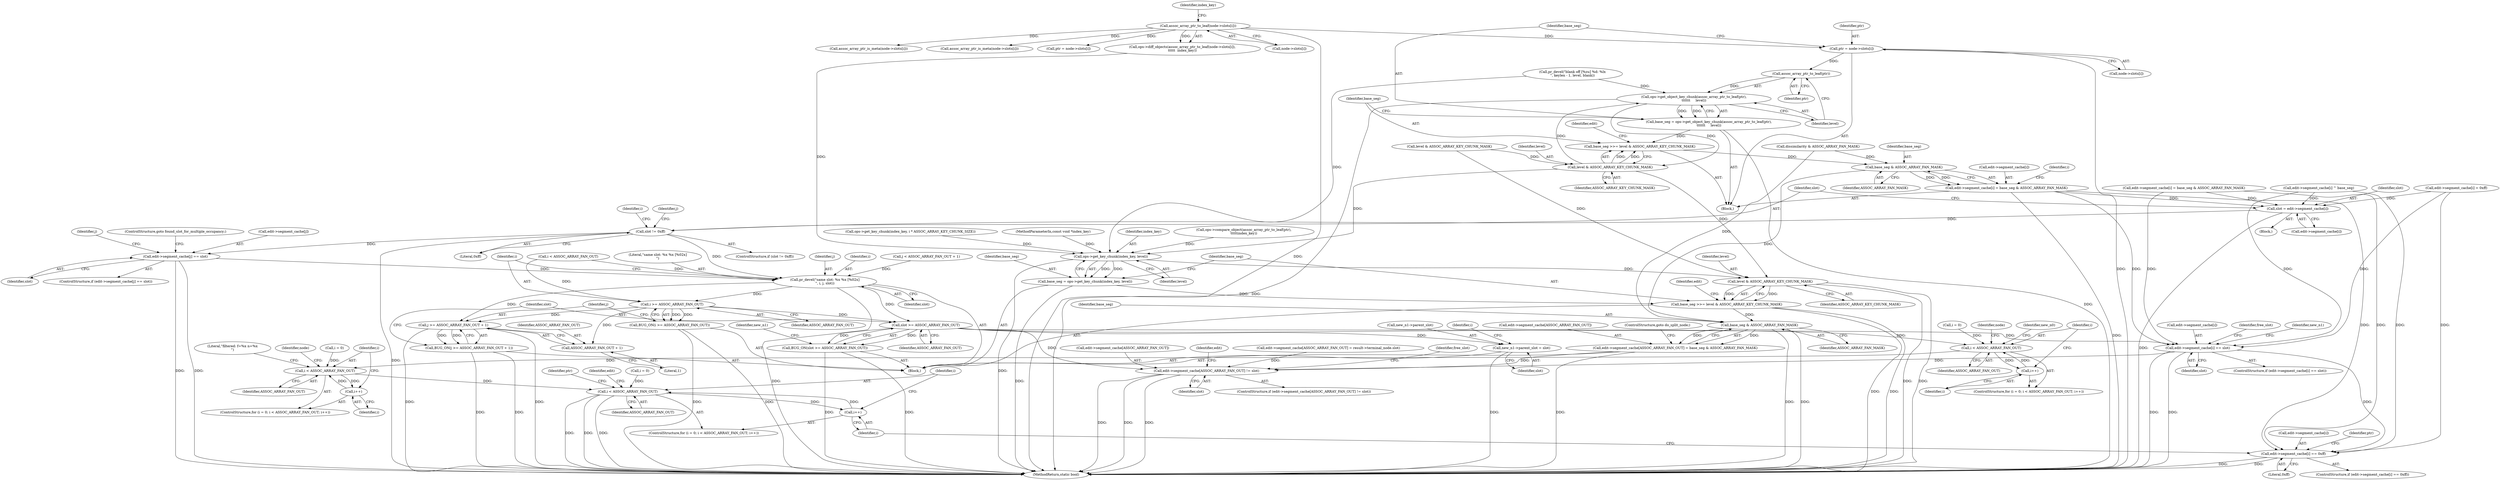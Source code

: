 digraph "0_linux_8d4a2ec1e0b41b0cf9a0c5cd4511da7f8e4f3de2@pointer" {
"1001214" [label="(Call,assoc_array_ptr_to_leaf(ptr))"];
"1001204" [label="(Call,ptr = node->slots[i])"];
"1001020" [label="(Call,assoc_array_ptr_to_leaf(node->slots[i]))"];
"1001213" [label="(Call,ops->get_object_key_chunk(assoc_array_ptr_to_leaf(ptr),\n\t\t\t\t\t\t     level))"];
"1001211" [label="(Call,base_seg = ops->get_object_key_chunk(assoc_array_ptr_to_leaf(ptr),\n\t\t\t\t\t\t     level))"];
"1001217" [label="(Call,base_seg >>= level & ASSOC_ARRAY_KEY_CHUNK_MASK)"];
"1001228" [label="(Call,base_seg & ASSOC_ARRAY_FAN_MASK)"];
"1001222" [label="(Call,edit->segment_cache[i] = base_seg & ASSOC_ARRAY_FAN_MASK)"];
"1000478" [label="(Call,slot = edit->segment_cache[i])"];
"1000486" [label="(Call,slot != 0xff)"];
"1000503" [label="(Call,edit->segment_cache[j] == slot)"];
"1000512" [label="(Call,pr_devel(\"same slot: %x %x [%02x]\n\", i, j, slot))"];
"1000518" [label="(Call,i >= ASSOC_ARRAY_FAN_OUT)"];
"1000517" [label="(Call,BUG_ON(i >= ASSOC_ARRAY_FAN_OUT))"];
"1000522" [label="(Call,j >= ASSOC_ARRAY_FAN_OUT + 1)"];
"1000521" [label="(Call,BUG_ON(j >= ASSOC_ARRAY_FAN_OUT + 1))"];
"1000524" [label="(Call,ASSOC_ARRAY_FAN_OUT + 1)"];
"1000528" [label="(Call,slot >= ASSOC_ARRAY_FAN_OUT)"];
"1000527" [label="(Call,BUG_ON(slot >= ASSOC_ARRAY_FAN_OUT))"];
"1000531" [label="(Call,new_n1->parent_slot = slot)"];
"1000540" [label="(Call,i < ASSOC_ARRAY_FAN_OUT)"];
"1000543" [label="(Call,i++)"];
"1000598" [label="(Call,i < ASSOC_ARRAY_FAN_OUT)"];
"1000601" [label="(Call,i++)"];
"1000732" [label="(Call,i < ASSOC_ARRAY_FAN_OUT)"];
"1000735" [label="(Call,i++)"];
"1000613" [label="(Call,edit->segment_cache[i] == slot)"];
"1000666" [label="(Call,edit->segment_cache[ASSOC_ARRAY_FAN_OUT] != slot)"];
"1000739" [label="(Call,edit->segment_cache[i] == 0xff)"];
"1001247" [label="(Call,base_seg & ASSOC_ARRAY_FAN_MASK)"];
"1001241" [label="(Call,edit->segment_cache[ASSOC_ARRAY_FAN_OUT] = base_seg & ASSOC_ARRAY_FAN_MASK)"];
"1001219" [label="(Call,level & ASSOC_ARRAY_KEY_CHUNK_MASK)"];
"1001233" [label="(Call,ops->get_key_chunk(index_key, level))"];
"1001231" [label="(Call,base_seg = ops->get_key_chunk(index_key, level))"];
"1001236" [label="(Call,base_seg >>= level & ASSOC_ARRAY_KEY_CHUNK_MASK)"];
"1001238" [label="(Call,level & ASSOC_ARRAY_KEY_CHUNK_MASK)"];
"1000491" [label="(Identifier,j)"];
"1001175" [label="(Call,level & ASSOC_ARRAY_KEY_CHUNK_MASK)"];
"1000480" [label="(Call,edit->segment_cache[i])"];
"1000485" [label="(ControlStructure,if (slot != 0xff))"];
"1000526" [label="(Literal,1)"];
"1000472" [label="(Call,i < ASSOC_ARRAY_FAN_OUT)"];
"1000594" [label="(ControlStructure,for (i = 0; i < ASSOC_ARRAY_FAN_OUT; i++))"];
"1000728" [label="(ControlStructure,for (i = 0; i < ASSOC_ARRAY_FAN_OUT; i++))"];
"1000608" [label="(Identifier,node)"];
"1000541" [label="(Identifier,i)"];
"1001230" [label="(Identifier,ASSOC_ARRAY_FAN_MASK)"];
"1001225" [label="(Identifier,edit)"];
"1000512" [label="(Call,pr_devel(\"same slot: %x %x [%02x]\n\", i, j, slot))"];
"1000203" [label="(Call,ops->compare_object(assoc_array_ptr_to_leaf(ptr),\n\t\t\t\t\tindex_key))"];
"1000612" [label="(ControlStructure,if (edit->segment_cache[i] == slot))"];
"1000742" [label="(Identifier,edit)"];
"1000522" [label="(Call,j >= ASSOC_ARRAY_FAN_OUT + 1)"];
"1001204" [label="(Call,ptr = node->slots[i])"];
"1000520" [label="(Identifier,ASSOC_ARRAY_FAN_OUT)"];
"1000510" [label="(ControlStructure,goto found_slot_for_multiple_occupancy;)"];
"1000514" [label="(Identifier,i)"];
"1000666" [label="(Call,edit->segment_cache[ASSOC_ARRAY_FAN_OUT] != slot)"];
"1000536" [label="(ControlStructure,for (i = 0; i < ASSOC_ARRAY_FAN_OUT; i++))"];
"1000602" [label="(Identifier,i)"];
"1000549" [label="(Identifier,node)"];
"1000598" [label="(Call,i < ASSOC_ARRAY_FAN_OUT)"];
"1000543" [label="(Call,i++)"];
"1000624" [label="(Identifier,new_n1)"];
"1000599" [label="(Identifier,i)"];
"1000732" [label="(Call,i < ASSOC_ARRAY_FAN_OUT)"];
"1000595" [label="(Call,i = 0)"];
"1001248" [label="(Identifier,base_seg)"];
"1001241" [label="(Call,edit->segment_cache[ASSOC_ARRAY_FAN_OUT] = base_seg & ASSOC_ARRAY_FAN_MASK)"];
"1001020" [label="(Call,assoc_array_ptr_to_leaf(node->slots[i]))"];
"1001247" [label="(Call,base_seg & ASSOC_ARRAY_FAN_MASK)"];
"1001021" [label="(Call,node->slots[i])"];
"1000605" [label="(Call,assoc_array_ptr_is_meta(node->slots[i]))"];
"1001202" [label="(Identifier,i)"];
"1000672" [label="(Identifier,slot)"];
"1000156" [label="(Call,edit->segment_cache[ASSOC_ARRAY_FAN_OUT] = result->terminal_node.slot)"];
"1000540" [label="(Call,i < ASSOC_ARRAY_FAN_OUT)"];
"1000542" [label="(Identifier,ASSOC_ARRAY_FAN_OUT)"];
"1000614" [label="(Call,edit->segment_cache[i])"];
"1000495" [label="(Call,j < ASSOC_ARRAY_FAN_OUT + 1)"];
"1000517" [label="(Call,BUG_ON(i >= ASSOC_ARRAY_FAN_OUT))"];
"1000544" [label="(Identifier,i)"];
"1000504" [label="(Call,edit->segment_cache[j])"];
"1001242" [label="(Call,edit->segment_cache[ASSOC_ARRAY_FAN_OUT])"];
"1000531" [label="(Call,new_n1->parent_slot = slot)"];
"1000575" [label="(Identifier,new_n0)"];
"1001213" [label="(Call,ops->get_object_key_chunk(assoc_array_ptr_to_leaf(ptr),\n\t\t\t\t\t\t     level))"];
"1000532" [label="(Call,new_n1->parent_slot)"];
"1000478" [label="(Call,slot = edit->segment_cache[i])"];
"1000665" [label="(ControlStructure,if (edit->segment_cache[ASSOC_ARRAY_FAN_OUT] != slot))"];
"1000739" [label="(Call,edit->segment_cache[i] == 0xff)"];
"1001223" [label="(Call,edit->segment_cache[i])"];
"1001220" [label="(Identifier,level)"];
"1001222" [label="(Call,edit->segment_cache[i] = base_seg & ASSOC_ARRAY_FAN_MASK)"];
"1001166" [label="(Call,ops->get_key_chunk(index_key, i * ASSOC_ARRAY_KEY_CHUNK_SIZE))"];
"1000546" [label="(Call,assoc_array_ptr_is_meta(node->slots[i]))"];
"1000535" [label="(Identifier,slot)"];
"1001205" [label="(Identifier,ptr)"];
"1000747" [label="(Call,ptr = node->slots[i])"];
"1000397" [label="(Call,dissimilarity & ASSOC_ARRAY_FAN_MASK)"];
"1001228" [label="(Call,base_seg & ASSOC_ARRAY_FAN_MASK)"];
"1000502" [label="(ControlStructure,if (edit->segment_cache[j] == slot))"];
"1001239" [label="(Identifier,level)"];
"1000524" [label="(Call,ASSOC_ARRAY_FAN_OUT + 1)"];
"1001244" [label="(Identifier,edit)"];
"1000529" [label="(Identifier,slot)"];
"1001019" [label="(Call,ops->diff_objects(assoc_array_ptr_to_leaf(node->slots[i]),\n\t\t\t\t\t  index_key))"];
"1000513" [label="(Literal,\"same slot: %x %x [%02x]\n\")"];
"1000600" [label="(Identifier,ASSOC_ARRAY_FAN_OUT)"];
"1000527" [label="(Call,BUG_ON(slot >= ASSOC_ARRAY_FAN_OUT))"];
"1000533" [label="(Identifier,new_n1)"];
"1000486" [label="(Call,slot != 0xff)"];
"1000677" [label="(Identifier,free_slot)"];
"1001235" [label="(Identifier,level)"];
"1000738" [label="(ControlStructure,if (edit->segment_cache[i] == 0xff))"];
"1000530" [label="(Identifier,ASSOC_ARRAY_FAN_OUT)"];
"1000501" [label="(Identifier,j)"];
"1001203" [label="(Block,)"];
"1000327" [label="(Call,edit->segment_cache[i] = 0xff)"];
"1000528" [label="(Call,slot >= ASSOC_ARRAY_FAN_OUT)"];
"1000385" [label="(Call,edit->segment_cache[i] ^ base_seg)"];
"1000120" [label="(MethodParameterIn,const void *index_key)"];
"1000525" [label="(Identifier,ASSOC_ARRAY_FAN_OUT)"];
"1001214" [label="(Call,assoc_array_ptr_to_leaf(ptr))"];
"1000523" [label="(Identifier,j)"];
"1000537" [label="(Call,i = 0)"];
"1001229" [label="(Identifier,base_seg)"];
"1000516" [label="(Identifier,slot)"];
"1001216" [label="(Identifier,level)"];
"1001215" [label="(Identifier,ptr)"];
"1001236" [label="(Call,base_seg >>= level & ASSOC_ARRAY_KEY_CHUNK_MASK)"];
"1000519" [label="(Identifier,i)"];
"1001232" [label="(Identifier,base_seg)"];
"1001240" [label="(Identifier,ASSOC_ARRAY_KEY_CHUNK_MASK)"];
"1000662" [label="(Literal,\"filtered: f=%x n=%x\n\")"];
"1001221" [label="(Identifier,ASSOC_ARRAY_KEY_CHUNK_MASK)"];
"1000734" [label="(Identifier,ASSOC_ARRAY_FAN_OUT)"];
"1000479" [label="(Identifier,slot)"];
"1000349" [label="(Call,edit->segment_cache[i] = base_seg & ASSOC_ARRAY_FAN_MASK)"];
"1001178" [label="(Call,pr_devel(\"blank off [%zu] %d: %lx\n\", keylen - 1, level, blank))"];
"1000477" [label="(Block,)"];
"1001233" [label="(Call,ops->get_key_chunk(index_key, level))"];
"1001211" [label="(Call,base_seg = ops->get_object_key_chunk(assoc_array_ptr_to_leaf(ptr),\n\t\t\t\t\t\t     level))"];
"1001234" [label="(Identifier,index_key)"];
"1000521" [label="(Call,BUG_ON(j >= ASSOC_ARRAY_FAN_OUT + 1))"];
"1001217" [label="(Call,base_seg >>= level & ASSOC_ARRAY_KEY_CHUNK_MASK)"];
"1001249" [label="(Identifier,ASSOC_ARRAY_FAN_MASK)"];
"1000740" [label="(Call,edit->segment_cache[i])"];
"1001238" [label="(Call,level & ASSOC_ARRAY_KEY_CHUNK_MASK)"];
"1001231" [label="(Call,base_seg = ops->get_key_chunk(index_key, level))"];
"1000518" [label="(Call,i >= ASSOC_ARRAY_FAN_OUT)"];
"1000729" [label="(Call,i = 0)"];
"1000601" [label="(Call,i++)"];
"1000503" [label="(Call,edit->segment_cache[j] == slot)"];
"1000619" [label="(Identifier,slot)"];
"1000487" [label="(Identifier,slot)"];
"1000509" [label="(Identifier,slot)"];
"1001206" [label="(Call,node->slots[i])"];
"1000735" [label="(Call,i++)"];
"1000613" [label="(Call,edit->segment_cache[i] == slot)"];
"1001212" [label="(Identifier,base_seg)"];
"1000667" [label="(Call,edit->segment_cache[ASSOC_ARRAY_FAN_OUT])"];
"1000538" [label="(Identifier,i)"];
"1000733" [label="(Identifier,i)"];
"1000792" [label="(Identifier,ptr)"];
"1001250" [label="(ControlStructure,goto do_split_node;)"];
"1000745" [label="(Literal,0xff)"];
"1000704" [label="(Identifier,edit)"];
"1000476" [label="(Identifier,i)"];
"1001219" [label="(Call,level & ASSOC_ARRAY_KEY_CHUNK_MASK)"];
"1001218" [label="(Identifier,base_seg)"];
"1000642" [label="(Identifier,free_slot)"];
"1000488" [label="(Literal,0xff)"];
"1001251" [label="(MethodReturn,static bool)"];
"1000736" [label="(Identifier,i)"];
"1000515" [label="(Identifier,j)"];
"1001237" [label="(Identifier,base_seg)"];
"1000748" [label="(Identifier,ptr)"];
"1000122" [label="(Block,)"];
"1001026" [label="(Identifier,index_key)"];
"1001214" -> "1001213"  [label="AST: "];
"1001214" -> "1001215"  [label="CFG: "];
"1001215" -> "1001214"  [label="AST: "];
"1001216" -> "1001214"  [label="CFG: "];
"1001214" -> "1001213"  [label="DDG: "];
"1001204" -> "1001214"  [label="DDG: "];
"1001204" -> "1001203"  [label="AST: "];
"1001204" -> "1001206"  [label="CFG: "];
"1001205" -> "1001204"  [label="AST: "];
"1001206" -> "1001204"  [label="AST: "];
"1001212" -> "1001204"  [label="CFG: "];
"1001204" -> "1001251"  [label="DDG: "];
"1001020" -> "1001204"  [label="DDG: "];
"1001020" -> "1001019"  [label="AST: "];
"1001020" -> "1001021"  [label="CFG: "];
"1001021" -> "1001020"  [label="AST: "];
"1001026" -> "1001020"  [label="CFG: "];
"1001020" -> "1001251"  [label="DDG: "];
"1001020" -> "1000546"  [label="DDG: "];
"1001020" -> "1000605"  [label="DDG: "];
"1001020" -> "1000747"  [label="DDG: "];
"1001020" -> "1001019"  [label="DDG: "];
"1001213" -> "1001211"  [label="AST: "];
"1001213" -> "1001216"  [label="CFG: "];
"1001216" -> "1001213"  [label="AST: "];
"1001211" -> "1001213"  [label="CFG: "];
"1001213" -> "1001251"  [label="DDG: "];
"1001213" -> "1001211"  [label="DDG: "];
"1001213" -> "1001211"  [label="DDG: "];
"1001219" -> "1001213"  [label="DDG: "];
"1001178" -> "1001213"  [label="DDG: "];
"1001213" -> "1001219"  [label="DDG: "];
"1001211" -> "1001203"  [label="AST: "];
"1001212" -> "1001211"  [label="AST: "];
"1001218" -> "1001211"  [label="CFG: "];
"1001211" -> "1001251"  [label="DDG: "];
"1001211" -> "1001217"  [label="DDG: "];
"1001217" -> "1001203"  [label="AST: "];
"1001217" -> "1001219"  [label="CFG: "];
"1001218" -> "1001217"  [label="AST: "];
"1001219" -> "1001217"  [label="AST: "];
"1001225" -> "1001217"  [label="CFG: "];
"1001219" -> "1001217"  [label="DDG: "];
"1001219" -> "1001217"  [label="DDG: "];
"1001217" -> "1001228"  [label="DDG: "];
"1001228" -> "1001222"  [label="AST: "];
"1001228" -> "1001230"  [label="CFG: "];
"1001229" -> "1001228"  [label="AST: "];
"1001230" -> "1001228"  [label="AST: "];
"1001222" -> "1001228"  [label="CFG: "];
"1001228" -> "1001222"  [label="DDG: "];
"1001228" -> "1001222"  [label="DDG: "];
"1000397" -> "1001228"  [label="DDG: "];
"1001228" -> "1001247"  [label="DDG: "];
"1001222" -> "1001203"  [label="AST: "];
"1001223" -> "1001222"  [label="AST: "];
"1001202" -> "1001222"  [label="CFG: "];
"1001222" -> "1001251"  [label="DDG: "];
"1001222" -> "1000478"  [label="DDG: "];
"1001222" -> "1000613"  [label="DDG: "];
"1001222" -> "1000739"  [label="DDG: "];
"1000478" -> "1000477"  [label="AST: "];
"1000478" -> "1000480"  [label="CFG: "];
"1000479" -> "1000478"  [label="AST: "];
"1000480" -> "1000478"  [label="AST: "];
"1000487" -> "1000478"  [label="CFG: "];
"1000478" -> "1001251"  [label="DDG: "];
"1000327" -> "1000478"  [label="DDG: "];
"1000349" -> "1000478"  [label="DDG: "];
"1000385" -> "1000478"  [label="DDG: "];
"1000478" -> "1000486"  [label="DDG: "];
"1000486" -> "1000485"  [label="AST: "];
"1000486" -> "1000488"  [label="CFG: "];
"1000487" -> "1000486"  [label="AST: "];
"1000488" -> "1000486"  [label="AST: "];
"1000491" -> "1000486"  [label="CFG: "];
"1000476" -> "1000486"  [label="CFG: "];
"1000486" -> "1001251"  [label="DDG: "];
"1000486" -> "1000503"  [label="DDG: "];
"1000486" -> "1000512"  [label="DDG: "];
"1000503" -> "1000502"  [label="AST: "];
"1000503" -> "1000509"  [label="CFG: "];
"1000504" -> "1000503"  [label="AST: "];
"1000509" -> "1000503"  [label="AST: "];
"1000510" -> "1000503"  [label="CFG: "];
"1000501" -> "1000503"  [label="CFG: "];
"1000503" -> "1001251"  [label="DDG: "];
"1000503" -> "1001251"  [label="DDG: "];
"1000503" -> "1000512"  [label="DDG: "];
"1000512" -> "1000122"  [label="AST: "];
"1000512" -> "1000516"  [label="CFG: "];
"1000513" -> "1000512"  [label="AST: "];
"1000514" -> "1000512"  [label="AST: "];
"1000515" -> "1000512"  [label="AST: "];
"1000516" -> "1000512"  [label="AST: "];
"1000519" -> "1000512"  [label="CFG: "];
"1000512" -> "1001251"  [label="DDG: "];
"1000472" -> "1000512"  [label="DDG: "];
"1000495" -> "1000512"  [label="DDG: "];
"1000512" -> "1000518"  [label="DDG: "];
"1000512" -> "1000522"  [label="DDG: "];
"1000512" -> "1000528"  [label="DDG: "];
"1000518" -> "1000517"  [label="AST: "];
"1000518" -> "1000520"  [label="CFG: "];
"1000519" -> "1000518"  [label="AST: "];
"1000520" -> "1000518"  [label="AST: "];
"1000517" -> "1000518"  [label="CFG: "];
"1000518" -> "1000517"  [label="DDG: "];
"1000518" -> "1000517"  [label="DDG: "];
"1000472" -> "1000518"  [label="DDG: "];
"1000518" -> "1000522"  [label="DDG: "];
"1000518" -> "1000524"  [label="DDG: "];
"1000518" -> "1000528"  [label="DDG: "];
"1000517" -> "1000122"  [label="AST: "];
"1000523" -> "1000517"  [label="CFG: "];
"1000517" -> "1001251"  [label="DDG: "];
"1000517" -> "1001251"  [label="DDG: "];
"1000522" -> "1000521"  [label="AST: "];
"1000522" -> "1000524"  [label="CFG: "];
"1000523" -> "1000522"  [label="AST: "];
"1000524" -> "1000522"  [label="AST: "];
"1000521" -> "1000522"  [label="CFG: "];
"1000522" -> "1001251"  [label="DDG: "];
"1000522" -> "1001251"  [label="DDG: "];
"1000522" -> "1000521"  [label="DDG: "];
"1000522" -> "1000521"  [label="DDG: "];
"1000521" -> "1000122"  [label="AST: "];
"1000529" -> "1000521"  [label="CFG: "];
"1000521" -> "1001251"  [label="DDG: "];
"1000521" -> "1001251"  [label="DDG: "];
"1000524" -> "1000526"  [label="CFG: "];
"1000525" -> "1000524"  [label="AST: "];
"1000526" -> "1000524"  [label="AST: "];
"1000528" -> "1000527"  [label="AST: "];
"1000528" -> "1000530"  [label="CFG: "];
"1000529" -> "1000528"  [label="AST: "];
"1000530" -> "1000528"  [label="AST: "];
"1000527" -> "1000528"  [label="CFG: "];
"1000528" -> "1000527"  [label="DDG: "];
"1000528" -> "1000527"  [label="DDG: "];
"1000528" -> "1000531"  [label="DDG: "];
"1000528" -> "1000540"  [label="DDG: "];
"1000528" -> "1000613"  [label="DDG: "];
"1000528" -> "1000666"  [label="DDG: "];
"1000527" -> "1000122"  [label="AST: "];
"1000533" -> "1000527"  [label="CFG: "];
"1000527" -> "1001251"  [label="DDG: "];
"1000527" -> "1001251"  [label="DDG: "];
"1000531" -> "1000122"  [label="AST: "];
"1000531" -> "1000535"  [label="CFG: "];
"1000532" -> "1000531"  [label="AST: "];
"1000535" -> "1000531"  [label="AST: "];
"1000538" -> "1000531"  [label="CFG: "];
"1000531" -> "1001251"  [label="DDG: "];
"1000540" -> "1000536"  [label="AST: "];
"1000540" -> "1000542"  [label="CFG: "];
"1000541" -> "1000540"  [label="AST: "];
"1000542" -> "1000540"  [label="AST: "];
"1000549" -> "1000540"  [label="CFG: "];
"1000575" -> "1000540"  [label="CFG: "];
"1000543" -> "1000540"  [label="DDG: "];
"1000537" -> "1000540"  [label="DDG: "];
"1000540" -> "1000543"  [label="DDG: "];
"1000540" -> "1000598"  [label="DDG: "];
"1000543" -> "1000536"  [label="AST: "];
"1000543" -> "1000544"  [label="CFG: "];
"1000544" -> "1000543"  [label="AST: "];
"1000541" -> "1000543"  [label="CFG: "];
"1000598" -> "1000594"  [label="AST: "];
"1000598" -> "1000600"  [label="CFG: "];
"1000599" -> "1000598"  [label="AST: "];
"1000600" -> "1000598"  [label="AST: "];
"1000608" -> "1000598"  [label="CFG: "];
"1000662" -> "1000598"  [label="CFG: "];
"1000601" -> "1000598"  [label="DDG: "];
"1000595" -> "1000598"  [label="DDG: "];
"1000598" -> "1000601"  [label="DDG: "];
"1000598" -> "1000732"  [label="DDG: "];
"1000601" -> "1000594"  [label="AST: "];
"1000601" -> "1000602"  [label="CFG: "];
"1000602" -> "1000601"  [label="AST: "];
"1000599" -> "1000601"  [label="CFG: "];
"1000732" -> "1000728"  [label="AST: "];
"1000732" -> "1000734"  [label="CFG: "];
"1000733" -> "1000732"  [label="AST: "];
"1000734" -> "1000732"  [label="AST: "];
"1000742" -> "1000732"  [label="CFG: "];
"1000792" -> "1000732"  [label="CFG: "];
"1000732" -> "1001251"  [label="DDG: "];
"1000732" -> "1001251"  [label="DDG: "];
"1000732" -> "1001251"  [label="DDG: "];
"1000729" -> "1000732"  [label="DDG: "];
"1000735" -> "1000732"  [label="DDG: "];
"1000732" -> "1000735"  [label="DDG: "];
"1000735" -> "1000728"  [label="AST: "];
"1000735" -> "1000736"  [label="CFG: "];
"1000736" -> "1000735"  [label="AST: "];
"1000733" -> "1000735"  [label="CFG: "];
"1000613" -> "1000612"  [label="AST: "];
"1000613" -> "1000619"  [label="CFG: "];
"1000614" -> "1000613"  [label="AST: "];
"1000619" -> "1000613"  [label="AST: "];
"1000624" -> "1000613"  [label="CFG: "];
"1000642" -> "1000613"  [label="CFG: "];
"1000613" -> "1001251"  [label="DDG: "];
"1000613" -> "1001251"  [label="DDG: "];
"1000327" -> "1000613"  [label="DDG: "];
"1000349" -> "1000613"  [label="DDG: "];
"1000385" -> "1000613"  [label="DDG: "];
"1000613" -> "1000666"  [label="DDG: "];
"1000613" -> "1000739"  [label="DDG: "];
"1000666" -> "1000665"  [label="AST: "];
"1000666" -> "1000672"  [label="CFG: "];
"1000667" -> "1000666"  [label="AST: "];
"1000672" -> "1000666"  [label="AST: "];
"1000677" -> "1000666"  [label="CFG: "];
"1000704" -> "1000666"  [label="CFG: "];
"1000666" -> "1001251"  [label="DDG: "];
"1000666" -> "1001251"  [label="DDG: "];
"1000666" -> "1001251"  [label="DDG: "];
"1000156" -> "1000666"  [label="DDG: "];
"1001241" -> "1000666"  [label="DDG: "];
"1000739" -> "1000738"  [label="AST: "];
"1000739" -> "1000745"  [label="CFG: "];
"1000740" -> "1000739"  [label="AST: "];
"1000745" -> "1000739"  [label="AST: "];
"1000748" -> "1000739"  [label="CFG: "];
"1000736" -> "1000739"  [label="CFG: "];
"1000739" -> "1001251"  [label="DDG: "];
"1000739" -> "1001251"  [label="DDG: "];
"1000327" -> "1000739"  [label="DDG: "];
"1000349" -> "1000739"  [label="DDG: "];
"1000385" -> "1000739"  [label="DDG: "];
"1001247" -> "1001241"  [label="AST: "];
"1001247" -> "1001249"  [label="CFG: "];
"1001248" -> "1001247"  [label="AST: "];
"1001249" -> "1001247"  [label="AST: "];
"1001241" -> "1001247"  [label="CFG: "];
"1001247" -> "1001251"  [label="DDG: "];
"1001247" -> "1001251"  [label="DDG: "];
"1001247" -> "1001241"  [label="DDG: "];
"1001247" -> "1001241"  [label="DDG: "];
"1001236" -> "1001247"  [label="DDG: "];
"1000397" -> "1001247"  [label="DDG: "];
"1001241" -> "1000122"  [label="AST: "];
"1001242" -> "1001241"  [label="AST: "];
"1001250" -> "1001241"  [label="CFG: "];
"1001241" -> "1001251"  [label="DDG: "];
"1001219" -> "1001221"  [label="CFG: "];
"1001220" -> "1001219"  [label="AST: "];
"1001221" -> "1001219"  [label="AST: "];
"1001175" -> "1001219"  [label="DDG: "];
"1001219" -> "1001233"  [label="DDG: "];
"1001219" -> "1001238"  [label="DDG: "];
"1001233" -> "1001231"  [label="AST: "];
"1001233" -> "1001235"  [label="CFG: "];
"1001234" -> "1001233"  [label="AST: "];
"1001235" -> "1001233"  [label="AST: "];
"1001231" -> "1001233"  [label="CFG: "];
"1001233" -> "1001251"  [label="DDG: "];
"1001233" -> "1001231"  [label="DDG: "];
"1001233" -> "1001231"  [label="DDG: "];
"1001019" -> "1001233"  [label="DDG: "];
"1001166" -> "1001233"  [label="DDG: "];
"1000203" -> "1001233"  [label="DDG: "];
"1000120" -> "1001233"  [label="DDG: "];
"1001178" -> "1001233"  [label="DDG: "];
"1001233" -> "1001238"  [label="DDG: "];
"1001231" -> "1000122"  [label="AST: "];
"1001232" -> "1001231"  [label="AST: "];
"1001237" -> "1001231"  [label="CFG: "];
"1001231" -> "1001251"  [label="DDG: "];
"1001231" -> "1001236"  [label="DDG: "];
"1001236" -> "1000122"  [label="AST: "];
"1001236" -> "1001238"  [label="CFG: "];
"1001237" -> "1001236"  [label="AST: "];
"1001238" -> "1001236"  [label="AST: "];
"1001244" -> "1001236"  [label="CFG: "];
"1001236" -> "1001251"  [label="DDG: "];
"1001236" -> "1001251"  [label="DDG: "];
"1001238" -> "1001236"  [label="DDG: "];
"1001238" -> "1001236"  [label="DDG: "];
"1001238" -> "1001240"  [label="CFG: "];
"1001239" -> "1001238"  [label="AST: "];
"1001240" -> "1001238"  [label="AST: "];
"1001238" -> "1001251"  [label="DDG: "];
"1001238" -> "1001251"  [label="DDG: "];
"1001175" -> "1001238"  [label="DDG: "];
}
